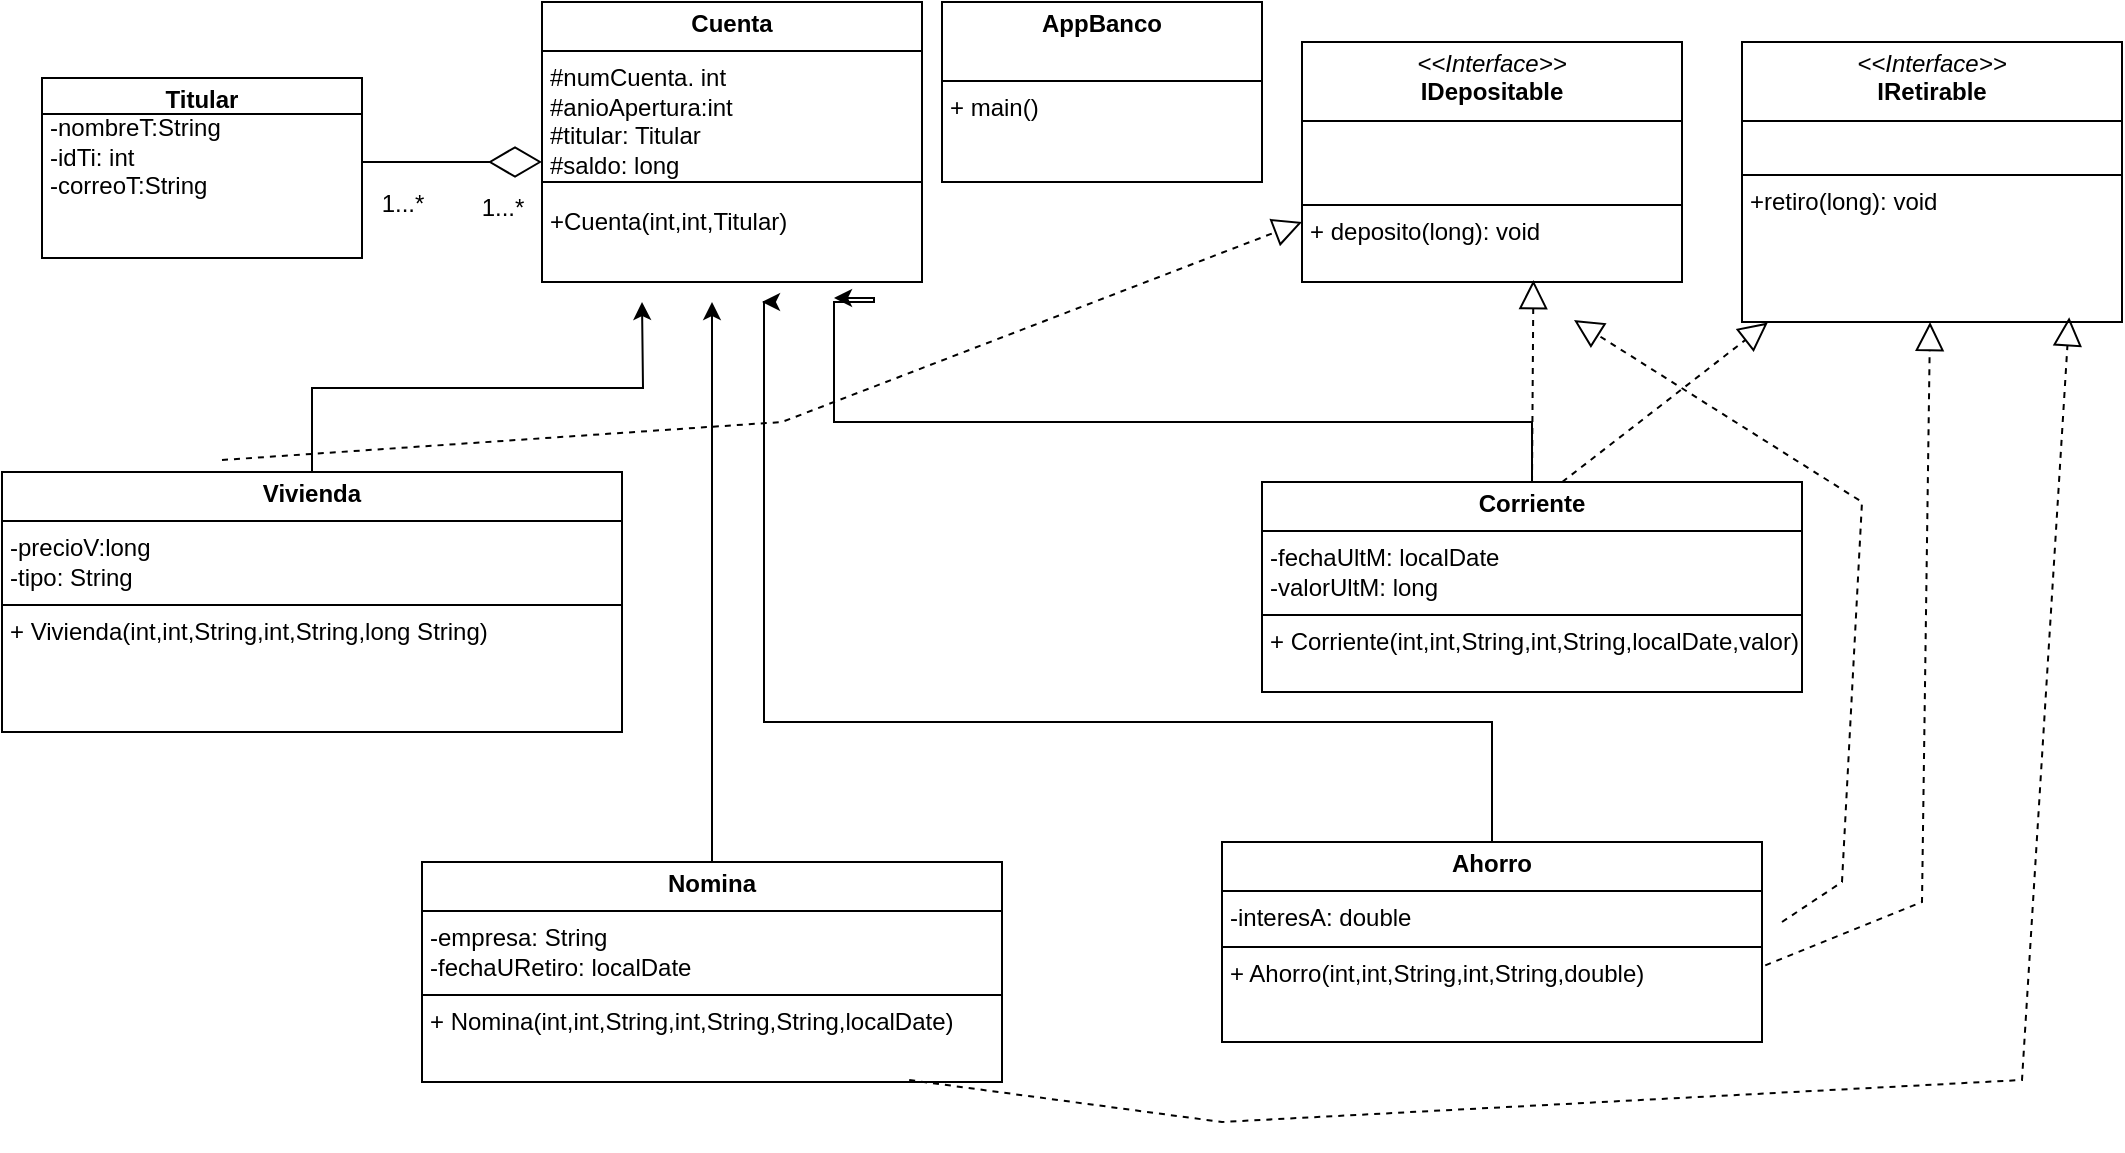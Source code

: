 <mxfile version="24.8.2">
  <diagram id="C5RBs43oDa-KdzZeNtuy" name="Page-1">
    <mxGraphModel dx="1493" dy="568" grid="1" gridSize="10" guides="1" tooltips="1" connect="1" arrows="1" fold="1" page="1" pageScale="1" pageWidth="827" pageHeight="1169" math="0" shadow="0">
      <root>
        <mxCell id="WIyWlLk6GJQsqaUBKTNV-0" />
        <mxCell id="WIyWlLk6GJQsqaUBKTNV-1" parent="WIyWlLk6GJQsqaUBKTNV-0" />
        <mxCell id="JoQm60wZiMPXxAjuXNpS-0" value="&lt;p style=&quot;margin:0px;margin-top:4px;text-align:center;&quot;&gt;&lt;b&gt;Cuenta&lt;/b&gt;&lt;/p&gt;&lt;hr size=&quot;1&quot; style=&quot;border-style:solid;&quot;&gt;&lt;p style=&quot;margin:0px;margin-left:4px;&quot;&gt;#numCuenta. int&lt;/p&gt;&lt;p style=&quot;margin:0px;margin-left:4px;&quot;&gt;#anioApertura:int&lt;/p&gt;&lt;p style=&quot;margin:0px;margin-left:4px;&quot;&gt;#titular: Titular&lt;/p&gt;&lt;p style=&quot;margin:0px;margin-left:4px;&quot;&gt;#saldo: long&lt;/p&gt;&lt;p style=&quot;margin:0px;margin-left:4px;&quot;&gt;&lt;br&gt;&lt;/p&gt;&lt;p style=&quot;margin:0px;margin-left:4px;&quot;&gt;+Cuenta(int,int,Titular)&lt;/p&gt;" style="verticalAlign=top;align=left;overflow=fill;html=1;whiteSpace=wrap;" parent="WIyWlLk6GJQsqaUBKTNV-1" vertex="1">
          <mxGeometry x="280" y="60" width="190" height="140" as="geometry" />
        </mxCell>
        <mxCell id="JoQm60wZiMPXxAjuXNpS-1" value="&lt;p style=&quot;margin:0px;margin-top:4px;text-align:center;&quot;&gt;&lt;i&gt;&amp;lt;&amp;lt;Interface&amp;gt;&amp;gt;&lt;/i&gt;&lt;br&gt;&lt;b&gt;IDepositable&lt;/b&gt;&lt;/p&gt;&lt;hr size=&quot;1&quot; style=&quot;border-style:solid;&quot;&gt;&lt;p style=&quot;margin:0px;margin-left:4px;&quot;&gt;&lt;br&gt;&lt;br&gt;&lt;/p&gt;&lt;hr size=&quot;1&quot; style=&quot;border-style:solid;&quot;&gt;&lt;p style=&quot;margin:0px;margin-left:4px;&quot;&gt;+ deposito(long): void&lt;br&gt;&lt;br&gt;&lt;/p&gt;" style="verticalAlign=top;align=left;overflow=fill;html=1;whiteSpace=wrap;" parent="WIyWlLk6GJQsqaUBKTNV-1" vertex="1">
          <mxGeometry x="660" y="80" width="190" height="120" as="geometry" />
        </mxCell>
        <mxCell id="JoQm60wZiMPXxAjuXNpS-2" value="&lt;p style=&quot;margin:0px;margin-top:4px;text-align:center;&quot;&gt;&lt;i&gt;&amp;lt;&amp;lt;Interface&amp;gt;&amp;gt;&lt;/i&gt;&lt;br&gt;&lt;b&gt;IRetirable&lt;/b&gt;&lt;/p&gt;&lt;hr size=&quot;1&quot; style=&quot;border-style:solid;&quot;&gt;&lt;p style=&quot;margin:0px;margin-left:4px;&quot;&gt;&lt;br&gt;&lt;/p&gt;&lt;hr size=&quot;1&quot; style=&quot;border-style:solid;&quot;&gt;&lt;p style=&quot;margin:0px;margin-left:4px;&quot;&gt;+retiro(long): void&lt;br&gt;&lt;br&gt;&lt;/p&gt;" style="verticalAlign=top;align=left;overflow=fill;html=1;whiteSpace=wrap;" parent="WIyWlLk6GJQsqaUBKTNV-1" vertex="1">
          <mxGeometry x="880" y="80" width="190" height="140" as="geometry" />
        </mxCell>
        <mxCell id="JoQm60wZiMPXxAjuXNpS-12" style="edgeStyle=orthogonalEdgeStyle;rounded=0;orthogonalLoop=1;jettySize=auto;html=1;exitX=0.5;exitY=0;exitDx=0;exitDy=0;" parent="WIyWlLk6GJQsqaUBKTNV-1" source="JoQm60wZiMPXxAjuXNpS-3" edge="1">
          <mxGeometry relative="1" as="geometry">
            <mxPoint x="330" y="210" as="targetPoint" />
          </mxGeometry>
        </mxCell>
        <mxCell id="JoQm60wZiMPXxAjuXNpS-3" value="&lt;p style=&quot;margin:0px;margin-top:4px;text-align:center;&quot;&gt;&lt;b&gt;Vivienda&lt;/b&gt;&lt;/p&gt;&lt;hr size=&quot;1&quot; style=&quot;border-style:solid;&quot;&gt;&lt;p style=&quot;margin:0px;margin-left:4px;&quot;&gt;-precioV:long&lt;/p&gt;&lt;p style=&quot;margin:0px;margin-left:4px;&quot;&gt;-tipo: String&lt;/p&gt;&lt;hr size=&quot;1&quot; style=&quot;border-style:solid;&quot;&gt;&lt;p style=&quot;margin:0px;margin-left:4px;&quot;&gt;+ Vivienda(int,int,String,int,String,long String)&lt;/p&gt;" style="verticalAlign=top;align=left;overflow=fill;html=1;whiteSpace=wrap;" parent="WIyWlLk6GJQsqaUBKTNV-1" vertex="1">
          <mxGeometry x="10" y="295" width="310" height="130" as="geometry" />
        </mxCell>
        <mxCell id="JoQm60wZiMPXxAjuXNpS-4" value="&lt;p style=&quot;margin:0px;margin-top:4px;text-align:center;&quot;&gt;&lt;b&gt;Corriente&lt;/b&gt;&lt;/p&gt;&lt;hr size=&quot;1&quot; style=&quot;border-style:solid;&quot;&gt;&lt;p style=&quot;margin:0px;margin-left:4px;&quot;&gt;-fechaUltM: localDate&lt;/p&gt;&lt;p style=&quot;margin:0px;margin-left:4px;&quot;&gt;-valorUltM: long&lt;/p&gt;&lt;hr size=&quot;1&quot; style=&quot;border-style:solid;&quot;&gt;&lt;p style=&quot;margin:0px;margin-left:4px;&quot;&gt;+ Corriente(&lt;span style=&quot;background-color: initial;&quot;&gt;int,int,String,int,String,localDate,valor)&lt;/span&gt;&lt;/p&gt;" style="verticalAlign=top;align=left;overflow=fill;html=1;whiteSpace=wrap;" parent="WIyWlLk6GJQsqaUBKTNV-1" vertex="1">
          <mxGeometry x="640" y="300" width="270" height="105" as="geometry" />
        </mxCell>
        <mxCell id="JoQm60wZiMPXxAjuXNpS-14" style="edgeStyle=orthogonalEdgeStyle;rounded=0;orthogonalLoop=1;jettySize=auto;html=1;exitX=0.5;exitY=0;exitDx=0;exitDy=0;" parent="WIyWlLk6GJQsqaUBKTNV-1" source="JoQm60wZiMPXxAjuXNpS-5" edge="1">
          <mxGeometry relative="1" as="geometry">
            <mxPoint x="390" y="210" as="targetPoint" />
            <Array as="points">
              <mxPoint x="755" y="420" />
              <mxPoint x="391" y="420" />
            </Array>
          </mxGeometry>
        </mxCell>
        <mxCell id="JoQm60wZiMPXxAjuXNpS-5" value="&lt;p style=&quot;margin:0px;margin-top:4px;text-align:center;&quot;&gt;&lt;b&gt;Ahorro&lt;/b&gt;&lt;/p&gt;&lt;hr size=&quot;1&quot; style=&quot;border-style:solid;&quot;&gt;&lt;p style=&quot;margin:0px;margin-left:4px;&quot;&gt;-interesA: double&lt;/p&gt;&lt;hr size=&quot;1&quot; style=&quot;border-style:solid;&quot;&gt;&lt;p style=&quot;margin:0px;margin-left:4px;&quot;&gt;+ Ahorro(&lt;span style=&quot;background-color: initial;&quot;&gt;int,int,String,int,String,double)&lt;/span&gt;&lt;/p&gt;" style="verticalAlign=top;align=left;overflow=fill;html=1;whiteSpace=wrap;" parent="WIyWlLk6GJQsqaUBKTNV-1" vertex="1">
          <mxGeometry x="620" y="480" width="270" height="100" as="geometry" />
        </mxCell>
        <mxCell id="JoQm60wZiMPXxAjuXNpS-13" style="edgeStyle=orthogonalEdgeStyle;rounded=0;orthogonalLoop=1;jettySize=auto;html=1;exitX=0.5;exitY=0;exitDx=0;exitDy=0;" parent="WIyWlLk6GJQsqaUBKTNV-1" source="JoQm60wZiMPXxAjuXNpS-6" edge="1">
          <mxGeometry relative="1" as="geometry">
            <mxPoint x="365" y="210" as="targetPoint" />
          </mxGeometry>
        </mxCell>
        <mxCell id="JoQm60wZiMPXxAjuXNpS-6" value="&lt;p style=&quot;margin:0px;margin-top:4px;text-align:center;&quot;&gt;&lt;b&gt;Nomina&lt;/b&gt;&lt;/p&gt;&lt;hr size=&quot;1&quot; style=&quot;border-style:solid;&quot;&gt;&lt;p style=&quot;margin:0px;margin-left:4px;&quot;&gt;-empresa: String&lt;/p&gt;&lt;p style=&quot;margin:0px;margin-left:4px;&quot;&gt;-fechaURetiro: localDate&lt;/p&gt;&lt;hr size=&quot;1&quot; style=&quot;border-style:solid;&quot;&gt;&lt;p style=&quot;margin:0px;margin-left:4px;&quot;&gt;+ Nomina(&lt;span style=&quot;background-color: initial;&quot;&gt;int,int,String,int,String,String,localDate)&lt;/span&gt;&lt;/p&gt;" style="verticalAlign=top;align=left;overflow=fill;html=1;whiteSpace=wrap;" parent="WIyWlLk6GJQsqaUBKTNV-1" vertex="1">
          <mxGeometry x="220" y="490" width="290" height="110" as="geometry" />
        </mxCell>
        <mxCell id="JoQm60wZiMPXxAjuXNpS-7" value="" style="line;strokeWidth=1;fillColor=none;align=left;verticalAlign=middle;spacingTop=-1;spacingLeft=3;spacingRight=3;rotatable=0;labelPosition=right;points=[];portConstraint=eastwest;strokeColor=inherit;" parent="WIyWlLk6GJQsqaUBKTNV-1" vertex="1">
          <mxGeometry x="280" y="146" width="190" height="8" as="geometry" />
        </mxCell>
        <mxCell id="JoQm60wZiMPXxAjuXNpS-16" style="edgeStyle=orthogonalEdgeStyle;rounded=0;orthogonalLoop=1;jettySize=auto;html=1;" parent="WIyWlLk6GJQsqaUBKTNV-1" source="JoQm60wZiMPXxAjuXNpS-4" edge="1">
          <mxGeometry relative="1" as="geometry">
            <mxPoint x="426" y="208" as="targetPoint" />
            <Array as="points">
              <mxPoint x="775" y="270" />
              <mxPoint x="426" y="270" />
              <mxPoint x="426" y="210" />
              <mxPoint x="446" y="210" />
              <mxPoint x="446" y="208" />
            </Array>
          </mxGeometry>
        </mxCell>
        <mxCell id="JoQm60wZiMPXxAjuXNpS-17" value="" style="endArrow=block;dashed=1;endFill=0;endSize=12;html=1;rounded=0;exitX=0.5;exitY=0;exitDx=0;exitDy=0;entryX=0.609;entryY=0.992;entryDx=0;entryDy=0;entryPerimeter=0;" parent="WIyWlLk6GJQsqaUBKTNV-1" source="JoQm60wZiMPXxAjuXNpS-4" target="JoQm60wZiMPXxAjuXNpS-1" edge="1">
          <mxGeometry width="160" relative="1" as="geometry">
            <mxPoint x="780" y="295" as="sourcePoint" />
            <mxPoint x="850" y="230" as="targetPoint" />
            <Array as="points" />
          </mxGeometry>
        </mxCell>
        <mxCell id="JoQm60wZiMPXxAjuXNpS-19" value="" style="endArrow=block;dashed=1;endFill=0;endSize=12;html=1;rounded=0;exitX=0.556;exitY=0;exitDx=0;exitDy=0;entryX=0.068;entryY=1.002;entryDx=0;entryDy=0;entryPerimeter=0;exitPerimeter=0;" parent="WIyWlLk6GJQsqaUBKTNV-1" source="JoQm60wZiMPXxAjuXNpS-4" target="JoQm60wZiMPXxAjuXNpS-2" edge="1">
          <mxGeometry width="160" relative="1" as="geometry">
            <mxPoint x="785" y="310" as="sourcePoint" />
            <mxPoint x="786" y="209" as="targetPoint" />
            <Array as="points" />
          </mxGeometry>
        </mxCell>
        <mxCell id="JoQm60wZiMPXxAjuXNpS-20" value="" style="endArrow=block;dashed=1;endFill=0;endSize=12;html=1;rounded=0;entryX=0.609;entryY=0.992;entryDx=0;entryDy=0;entryPerimeter=0;" parent="WIyWlLk6GJQsqaUBKTNV-1" edge="1">
          <mxGeometry width="160" relative="1" as="geometry">
            <mxPoint x="900" y="520" as="sourcePoint" />
            <mxPoint x="796" y="219" as="targetPoint" />
            <Array as="points">
              <mxPoint x="930" y="500" />
              <mxPoint x="940" y="310" />
            </Array>
          </mxGeometry>
        </mxCell>
        <mxCell id="JoQm60wZiMPXxAjuXNpS-21" value="" style="endArrow=block;dashed=1;endFill=0;endSize=12;html=1;rounded=0;exitX=1.006;exitY=0.617;exitDx=0;exitDy=0;exitPerimeter=0;" parent="WIyWlLk6GJQsqaUBKTNV-1" source="JoQm60wZiMPXxAjuXNpS-5" target="JoQm60wZiMPXxAjuXNpS-2" edge="1">
          <mxGeometry width="160" relative="1" as="geometry">
            <mxPoint x="974.5" y="541" as="sourcePoint" />
            <mxPoint x="975.5" y="440" as="targetPoint" />
            <Array as="points">
              <mxPoint x="970" y="510" />
            </Array>
          </mxGeometry>
        </mxCell>
        <mxCell id="JoQm60wZiMPXxAjuXNpS-22" value="" style="endArrow=block;dashed=1;endFill=0;endSize=12;html=1;rounded=0;exitX=0.84;exitY=0.991;exitDx=0;exitDy=0;exitPerimeter=0;entryX=0.861;entryY=0.983;entryDx=0;entryDy=0;entryPerimeter=0;" parent="WIyWlLk6GJQsqaUBKTNV-1" source="JoQm60wZiMPXxAjuXNpS-6" target="JoQm60wZiMPXxAjuXNpS-2" edge="1">
          <mxGeometry width="160" relative="1" as="geometry">
            <mxPoint x="430" y="490" as="sourcePoint" />
            <mxPoint x="1070" y="600" as="targetPoint" />
            <Array as="points">
              <mxPoint x="620" y="620" />
              <mxPoint x="1020" y="599" />
            </Array>
          </mxGeometry>
        </mxCell>
        <mxCell id="JoQm60wZiMPXxAjuXNpS-23" value="" style="endArrow=block;dashed=1;endFill=0;endSize=12;html=1;rounded=0;exitX=0.5;exitY=0;exitDx=0;exitDy=0;entryX=0;entryY=0.75;entryDx=0;entryDy=0;" parent="WIyWlLk6GJQsqaUBKTNV-1" target="JoQm60wZiMPXxAjuXNpS-1" edge="1">
          <mxGeometry width="160" relative="1" as="geometry">
            <mxPoint x="120" y="289" as="sourcePoint" />
            <mxPoint x="121" y="188" as="targetPoint" />
            <Array as="points">
              <mxPoint x="400" y="270" />
            </Array>
          </mxGeometry>
        </mxCell>
        <mxCell id="JoQm60wZiMPXxAjuXNpS-24" value="&lt;p style=&quot;margin:0px;margin-top:4px;text-align:center;&quot;&gt;&lt;b&gt;AppBanco&lt;/b&gt;&lt;/p&gt;&lt;p style=&quot;margin:0px;margin-left:4px;&quot;&gt;&lt;br&gt;&lt;/p&gt;&lt;hr size=&quot;1&quot; style=&quot;border-style:solid;&quot;&gt;&lt;p style=&quot;margin:0px;margin-left:4px;&quot;&gt;+ main()&lt;/p&gt;" style="verticalAlign=top;align=left;overflow=fill;html=1;whiteSpace=wrap;" parent="WIyWlLk6GJQsqaUBKTNV-1" vertex="1">
          <mxGeometry x="480" y="60" width="160" height="90" as="geometry" />
        </mxCell>
        <mxCell id="6Xqz9TrU0KDQ4g3Sbx5s-4" value="&lt;p style=&quot;margin:0px;margin-top:4px;text-align:center;&quot;&gt;&lt;b&gt;Titular&lt;/b&gt;&lt;/p&gt;&lt;p style=&quot;margin: 0px 0px 0px 4px;&quot;&gt;-nombreT:String&lt;/p&gt;&lt;p style=&quot;margin: 0px 0px 0px 4px;&quot;&gt;-idTi: int&lt;/p&gt;&lt;p style=&quot;margin: 0px 0px 0px 4px;&quot;&gt;-correoT:String&lt;/p&gt;&lt;p style=&quot;margin:0px;margin-left:4px;&quot;&gt;&lt;br&gt;&lt;/p&gt;" style="verticalAlign=top;align=left;overflow=fill;html=1;whiteSpace=wrap;" vertex="1" parent="WIyWlLk6GJQsqaUBKTNV-1">
          <mxGeometry x="30" y="98" width="160" height="90" as="geometry" />
        </mxCell>
        <mxCell id="6Xqz9TrU0KDQ4g3Sbx5s-5" value="" style="line;strokeWidth=1;fillColor=none;align=left;verticalAlign=middle;spacingTop=-1;spacingLeft=3;spacingRight=3;rotatable=0;labelPosition=right;points=[];portConstraint=eastwest;strokeColor=inherit;" vertex="1" parent="WIyWlLk6GJQsqaUBKTNV-1">
          <mxGeometry x="30" y="112" width="160" height="8" as="geometry" />
        </mxCell>
        <mxCell id="6Xqz9TrU0KDQ4g3Sbx5s-8" value="" style="endArrow=diamondThin;endFill=0;endSize=24;html=1;rounded=0;" edge="1" parent="WIyWlLk6GJQsqaUBKTNV-1">
          <mxGeometry width="160" relative="1" as="geometry">
            <mxPoint x="190" y="140" as="sourcePoint" />
            <mxPoint x="280" y="140" as="targetPoint" />
          </mxGeometry>
        </mxCell>
        <mxCell id="6Xqz9TrU0KDQ4g3Sbx5s-9" value="1...*" style="text;html=1;align=center;verticalAlign=middle;resizable=0;points=[];autosize=1;strokeColor=none;fillColor=none;" vertex="1" parent="WIyWlLk6GJQsqaUBKTNV-1">
          <mxGeometry x="240" y="148" width="40" height="30" as="geometry" />
        </mxCell>
        <mxCell id="6Xqz9TrU0KDQ4g3Sbx5s-10" value="1...*" style="text;html=1;align=center;verticalAlign=middle;resizable=0;points=[];autosize=1;strokeColor=none;fillColor=none;" vertex="1" parent="WIyWlLk6GJQsqaUBKTNV-1">
          <mxGeometry x="190" y="146" width="40" height="30" as="geometry" />
        </mxCell>
      </root>
    </mxGraphModel>
  </diagram>
</mxfile>
